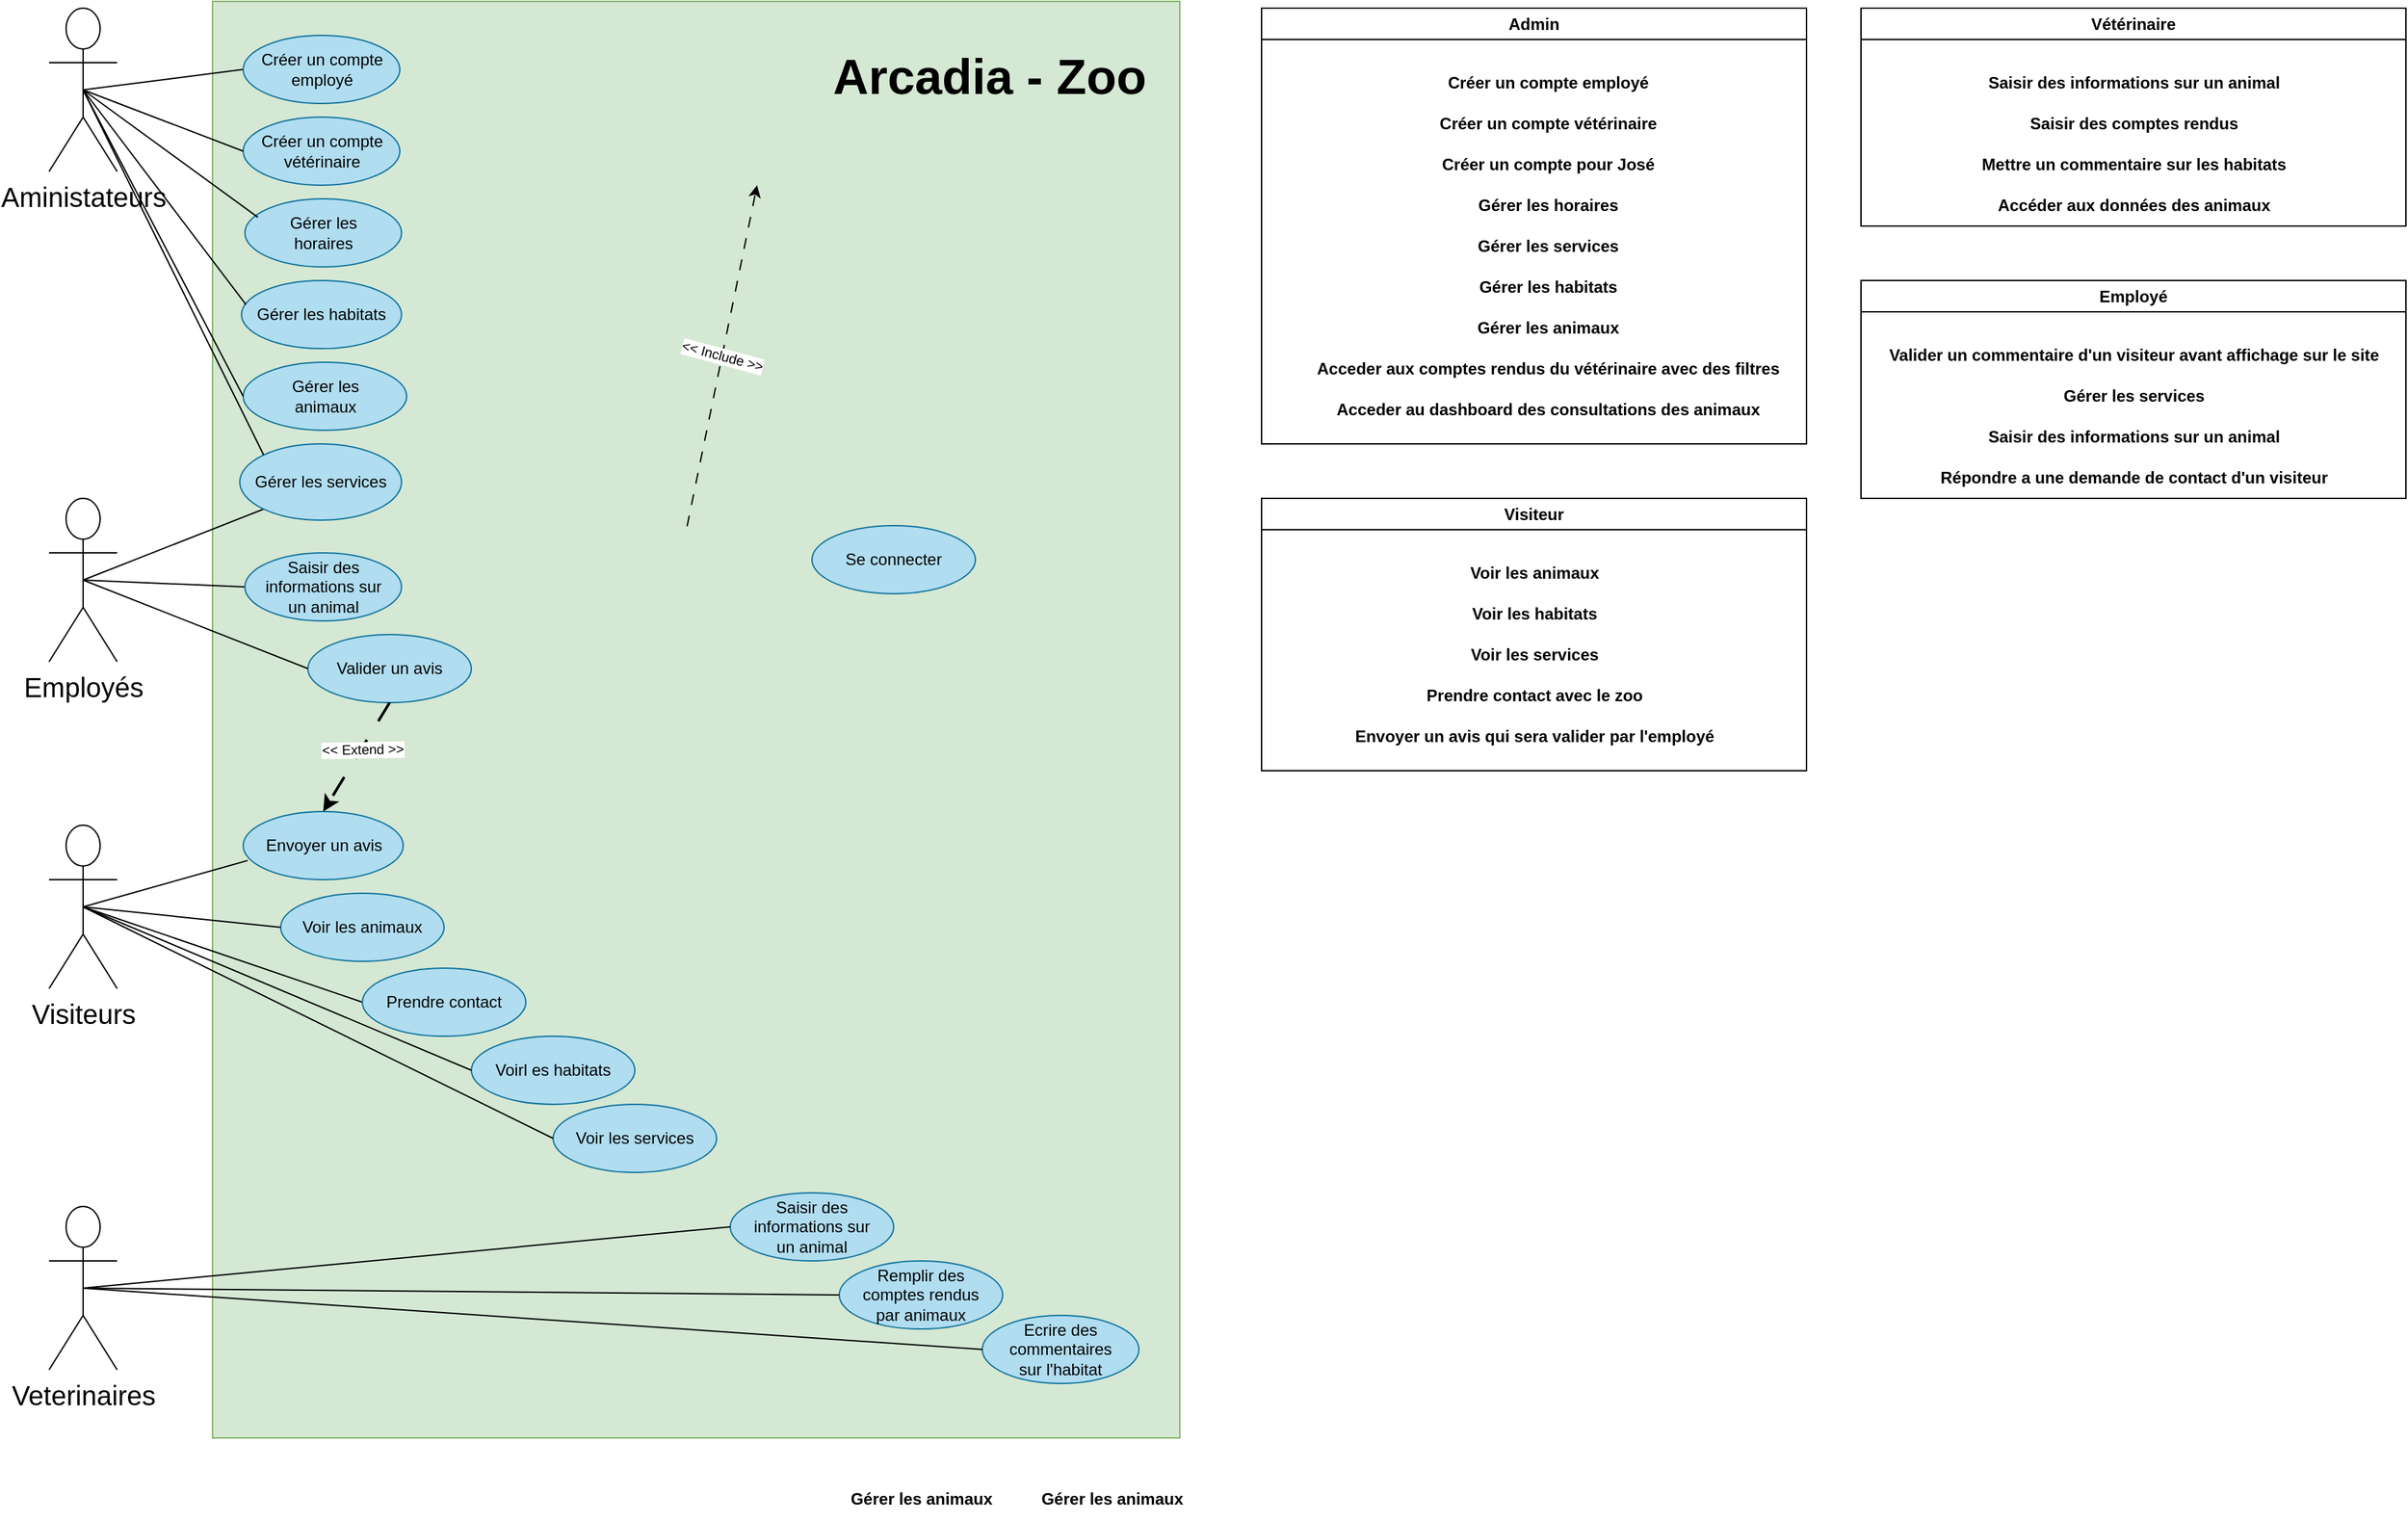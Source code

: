 <mxfile version="24.1.0" type="github">
  <diagram name="Page-1" id="oCPFAEqfmWYbWS78uVZk">
    <mxGraphModel dx="1195" dy="756" grid="1" gridSize="10" guides="1" tooltips="1" connect="1" arrows="1" fold="1" page="1" pageScale="1" pageWidth="827" pageHeight="1169" math="0" shadow="0">
      <root>
        <mxCell id="0" />
        <mxCell id="1" parent="0" />
        <mxCell id="mDXhd0gq17yFUPMk-IOI-1" value="" style="rounded=0;whiteSpace=wrap;html=1;fillColor=#d5e8d4;strokeColor=#82b366;shadow=0;glass=0;fontSize=10;" parent="1" vertex="1">
          <mxGeometry x="190" y="35" width="710" height="1055" as="geometry" />
        </mxCell>
        <mxCell id="mDXhd0gq17yFUPMk-IOI-7" value="&lt;font style=&quot;font-size: 20px;&quot;&gt;Employés&lt;/font&gt;" style="shape=umlActor;verticalLabelPosition=bottom;verticalAlign=top;html=1;outlineConnect=0;" parent="1" vertex="1">
          <mxGeometry x="70" y="400" width="50" height="120" as="geometry" />
        </mxCell>
        <mxCell id="mDXhd0gq17yFUPMk-IOI-9" value="&lt;font style=&quot;font-size: 20px;&quot;&gt;Aministateurs&lt;/font&gt;" style="shape=umlActor;verticalLabelPosition=bottom;verticalAlign=top;html=1;outlineConnect=0;" parent="1" vertex="1">
          <mxGeometry x="70" y="40" width="50" height="120" as="geometry" />
        </mxCell>
        <mxCell id="mDXhd0gq17yFUPMk-IOI-10" value="&lt;font style=&quot;font-size: 20px;&quot;&gt;Visiteurs&lt;/font&gt;" style="shape=umlActor;verticalLabelPosition=bottom;verticalAlign=top;html=1;outlineConnect=0;" parent="1" vertex="1">
          <mxGeometry x="70" y="640" width="50" height="120" as="geometry" />
        </mxCell>
        <mxCell id="mDXhd0gq17yFUPMk-IOI-13" value="&lt;font style=&quot;font-size: 36px;&quot;&gt;Arcadia - Zoo&lt;/font&gt;" style="text;strokeColor=none;fillColor=none;html=1;fontSize=24;fontStyle=1;verticalAlign=middle;align=center;rounded=0;" parent="1" vertex="1">
          <mxGeometry x="650" y="60" width="220" height="60" as="geometry" />
        </mxCell>
        <mxCell id="mDXhd0gq17yFUPMk-IOI-25" value="&lt;font style=&quot;font-size: 20px;&quot;&gt;Veterinaires&lt;/font&gt;" style="shape=umlActor;verticalLabelPosition=bottom;verticalAlign=top;html=1;outlineConnect=0;" parent="1" vertex="1">
          <mxGeometry x="70" y="920" width="50" height="120" as="geometry" />
        </mxCell>
        <mxCell id="mDXhd0gq17yFUPMk-IOI-26" value="Se connecter" style="ellipse;fillColor=#b1ddf0;strokeColor=#10739e;html=1;whiteSpace=wrap;spacingRight=0;spacingLeft=0;spacing=12;" parent="1" vertex="1">
          <mxGeometry x="630" y="420" width="120" height="50" as="geometry" />
        </mxCell>
        <mxCell id="mDXhd0gq17yFUPMk-IOI-27" value="Voirl es habitats" style="ellipse;fillColor=#b1ddf0;strokeColor=#10739e;html=1;whiteSpace=wrap;spacingRight=0;spacingLeft=0;spacing=12;" parent="1" vertex="1">
          <mxGeometry x="380" y="795" width="120" height="50" as="geometry" />
        </mxCell>
        <mxCell id="mDXhd0gq17yFUPMk-IOI-28" value="Voir les services" style="ellipse;fillColor=#b1ddf0;strokeColor=#10739e;html=1;whiteSpace=wrap;spacingRight=0;spacingLeft=0;spacing=12;" parent="1" vertex="1">
          <mxGeometry x="440" y="845" width="120" height="50" as="geometry" />
        </mxCell>
        <mxCell id="mDXhd0gq17yFUPMk-IOI-34" value="" style="endArrow=none;html=1;rounded=0;exitX=0;exitY=0.5;exitDx=0;exitDy=0;entryX=0.5;entryY=0.5;entryDx=0;entryDy=0;entryPerimeter=0;" parent="1" source="mDXhd0gq17yFUPMk-IOI-38" target="mDXhd0gq17yFUPMk-IOI-10" edge="1">
          <mxGeometry width="50" height="50" relative="1" as="geometry">
            <mxPoint x="470" y="519" as="sourcePoint" />
            <mxPoint x="562" y="280" as="targetPoint" />
          </mxGeometry>
        </mxCell>
        <mxCell id="mDXhd0gq17yFUPMk-IOI-35" value="" style="endArrow=none;html=1;rounded=0;exitX=0;exitY=0.5;exitDx=0;exitDy=0;entryX=0.5;entryY=0.5;entryDx=0;entryDy=0;entryPerimeter=0;" parent="1" source="mDXhd0gq17yFUPMk-IOI-27" target="mDXhd0gq17yFUPMk-IOI-10" edge="1">
          <mxGeometry width="50" height="50" relative="1" as="geometry">
            <mxPoint x="460" y="383" as="sourcePoint" />
            <mxPoint x="576" y="250" as="targetPoint" />
          </mxGeometry>
        </mxCell>
        <mxCell id="mDXhd0gq17yFUPMk-IOI-39" value="Envoyer un avis" style="ellipse;fillColor=#b1ddf0;strokeColor=#10739e;html=1;whiteSpace=wrap;spacingRight=0;spacingLeft=0;spacing=12;" parent="1" vertex="1">
          <mxGeometry x="212.5" y="630" width="117.5" height="50" as="geometry" />
        </mxCell>
        <mxCell id="mDXhd0gq17yFUPMk-IOI-40" value="" style="endArrow=none;html=1;rounded=0;exitX=0.028;exitY=0.719;exitDx=0;exitDy=0;exitPerimeter=0;entryX=0.5;entryY=0.5;entryDx=0;entryDy=0;entryPerimeter=0;" parent="1" source="mDXhd0gq17yFUPMk-IOI-39" target="mDXhd0gq17yFUPMk-IOI-10" edge="1">
          <mxGeometry width="50" height="50" relative="1" as="geometry">
            <mxPoint x="510" y="383" as="sourcePoint" />
            <mxPoint x="626" y="250" as="targetPoint" />
          </mxGeometry>
        </mxCell>
        <mxCell id="mDXhd0gq17yFUPMk-IOI-55" value="Saisir des informations sur un animal" style="ellipse;fillColor=#b1ddf0;strokeColor=#10739e;html=1;whiteSpace=wrap;spacingRight=0;spacingLeft=0;spacing=12;" parent="1" vertex="1">
          <mxGeometry x="570" y="910" width="120" height="50" as="geometry" />
        </mxCell>
        <mxCell id="mDXhd0gq17yFUPMk-IOI-61" value="" style="endArrow=none;html=1;rounded=0;exitX=0.5;exitY=0.5;exitDx=0;exitDy=0;entryX=0;entryY=0.5;entryDx=0;entryDy=0;exitPerimeter=0;" parent="1" source="mDXhd0gq17yFUPMk-IOI-9" target="eVSdmiCTxwM3tjhRDRQT-4" edge="1">
          <mxGeometry width="50" height="50" relative="1" as="geometry">
            <mxPoint x="1190" y="325" as="sourcePoint" />
            <mxPoint x="380" y="200" as="targetPoint" />
          </mxGeometry>
        </mxCell>
        <mxCell id="mDXhd0gq17yFUPMk-IOI-62" value="" style="endArrow=none;html=1;rounded=0;exitX=0.5;exitY=0.5;exitDx=0;exitDy=0;entryX=0;entryY=0.5;entryDx=0;entryDy=0;exitPerimeter=0;" parent="1" source="mDXhd0gq17yFUPMk-IOI-25" target="mDXhd0gq17yFUPMk-IOI-55" edge="1">
          <mxGeometry width="50" height="50" relative="1" as="geometry">
            <mxPoint x="840" y="1000" as="sourcePoint" />
            <mxPoint x="390" y="460" as="targetPoint" />
          </mxGeometry>
        </mxCell>
        <mxCell id="mDXhd0gq17yFUPMk-IOI-63" value="" style="endArrow=none;html=1;rounded=0;exitX=0.5;exitY=0.5;exitDx=0;exitDy=0;entryX=0;entryY=0.5;entryDx=0;entryDy=0;exitPerimeter=0;" parent="1" source="mDXhd0gq17yFUPMk-IOI-7" target="eVSdmiCTxwM3tjhRDRQT-22" edge="1">
          <mxGeometry width="50" height="50" relative="1" as="geometry">
            <mxPoint x="1300" y="270" as="sourcePoint" />
            <mxPoint x="390" y="800" as="targetPoint" />
          </mxGeometry>
        </mxCell>
        <mxCell id="mDXhd0gq17yFUPMk-IOI-38" value="Prendre contact" style="ellipse;fillColor=#b1ddf0;strokeColor=#10739e;html=1;whiteSpace=wrap;spacingRight=0;spacingLeft=0;spacing=12;" parent="1" vertex="1">
          <mxGeometry x="300" y="745" width="120" height="50" as="geometry" />
        </mxCell>
        <mxCell id="eVSdmiCTxwM3tjhRDRQT-2" value="Valider un avis" style="ellipse;fillColor=#b1ddf0;strokeColor=#10739e;html=1;whiteSpace=wrap;spacingRight=0;spacingLeft=0;spacing=12;" parent="1" vertex="1">
          <mxGeometry x="260" y="500" width="120" height="50" as="geometry" />
        </mxCell>
        <mxCell id="eVSdmiCTxwM3tjhRDRQT-3" value="Gérer les horaires" style="ellipse;fillColor=#b1ddf0;strokeColor=#10739e;html=1;whiteSpace=wrap;spacingRight=0;spacingLeft=0;spacing=12;" parent="1" vertex="1">
          <mxGeometry x="213.75" y="180" width="115" height="50" as="geometry" />
        </mxCell>
        <mxCell id="eVSdmiCTxwM3tjhRDRQT-4" value="Créer un compte employé" style="ellipse;fillColor=#b1ddf0;strokeColor=#10739e;html=1;whiteSpace=wrap;spacingRight=0;spacingLeft=0;spacing=12;" parent="1" vertex="1">
          <mxGeometry x="212.5" y="60" width="115" height="50" as="geometry" />
        </mxCell>
        <mxCell id="eVSdmiCTxwM3tjhRDRQT-6" value="" style="endArrow=none;html=1;rounded=0;exitX=0;exitY=0.5;exitDx=0;exitDy=0;entryX=0.5;entryY=0.5;entryDx=0;entryDy=0;entryPerimeter=0;" parent="1" source="mDXhd0gq17yFUPMk-IOI-28" target="mDXhd0gq17yFUPMk-IOI-10" edge="1">
          <mxGeometry width="50" height="50" relative="1" as="geometry">
            <mxPoint x="582.5" y="1780" as="sourcePoint" />
            <mxPoint x="377.5" y="1410" as="targetPoint" />
          </mxGeometry>
        </mxCell>
        <mxCell id="eVSdmiCTxwM3tjhRDRQT-9" value="Créer un compte vétérinaire" style="ellipse;fillColor=#b1ddf0;strokeColor=#10739e;html=1;whiteSpace=wrap;spacingRight=0;spacingLeft=0;spacing=12;" parent="1" vertex="1">
          <mxGeometry x="212.5" y="120" width="115" height="50" as="geometry" />
        </mxCell>
        <mxCell id="eVSdmiCTxwM3tjhRDRQT-17" value="" style="endArrow=classic;html=1;rounded=0;endFill=1;dashed=1;dashPattern=8 8;exitX=0.963;exitY=0.708;exitDx=0;exitDy=0;exitPerimeter=0;entryX=0.563;entryY=0.128;entryDx=0;entryDy=0;entryPerimeter=0;" parent="1" target="mDXhd0gq17yFUPMk-IOI-1" edge="1">
          <mxGeometry relative="1" as="geometry">
            <mxPoint x="538.325" y="420.5" as="sourcePoint" />
            <mxPoint x="551.677" y="355.5" as="targetPoint" />
          </mxGeometry>
        </mxCell>
        <mxCell id="eVSdmiCTxwM3tjhRDRQT-18" value="&lt;font style=&quot;font-size: 10px;&quot;&gt;&amp;lt;&amp;lt; Include&lt;/font&gt;&lt;span style=&quot;font-size: 10px;&quot;&gt;&amp;nbsp;&amp;gt;&amp;gt;&lt;/span&gt;" style="edgeLabel;resizable=0;html=1;;align=center;verticalAlign=middle;rotation=15;fontSize=10;" parent="eVSdmiCTxwM3tjhRDRQT-17" connectable="0" vertex="1">
          <mxGeometry relative="1" as="geometry" />
        </mxCell>
        <mxCell id="eVSdmiCTxwM3tjhRDRQT-22" value="Saisir des informations sur un animal" style="ellipse;fillColor=#b1ddf0;strokeColor=#10739e;html=1;whiteSpace=wrap;spacingRight=0;spacingLeft=0;spacing=12;" parent="1" vertex="1">
          <mxGeometry x="213.75" y="440" width="115" height="50" as="geometry" />
        </mxCell>
        <mxCell id="eVSdmiCTxwM3tjhRDRQT-31" value="" style="endArrow=none;html=1;rounded=0;exitX=0.5;exitY=0.5;exitDx=0;exitDy=0;exitPerimeter=0;entryX=0;entryY=1;entryDx=0;entryDy=0;" parent="1" source="mDXhd0gq17yFUPMk-IOI-7" target="eVSdmiCTxwM3tjhRDRQT-48" edge="1">
          <mxGeometry width="50" height="50" relative="1" as="geometry">
            <mxPoint x="250" y="770" as="sourcePoint" />
            <mxPoint x="385.0" y="640" as="targetPoint" />
          </mxGeometry>
        </mxCell>
        <mxCell id="eVSdmiCTxwM3tjhRDRQT-32" value="" style="endArrow=none;html=1;rounded=0;exitX=0.5;exitY=0.5;exitDx=0;exitDy=0;exitPerimeter=0;entryX=0;entryY=0.5;entryDx=0;entryDy=0;" parent="1" source="mDXhd0gq17yFUPMk-IOI-7" target="eVSdmiCTxwM3tjhRDRQT-2" edge="1">
          <mxGeometry width="50" height="50" relative="1" as="geometry">
            <mxPoint x="215" y="490" as="sourcePoint" />
            <mxPoint x="400" y="470" as="targetPoint" />
          </mxGeometry>
        </mxCell>
        <mxCell id="eVSdmiCTxwM3tjhRDRQT-33" value="" style="endArrow=none;html=1;rounded=0;exitX=0.5;exitY=0.5;exitDx=0;exitDy=0;entryX=0;entryY=0.5;entryDx=0;entryDy=0;exitPerimeter=0;" parent="1" source="mDXhd0gq17yFUPMk-IOI-9" target="eVSdmiCTxwM3tjhRDRQT-9" edge="1">
          <mxGeometry width="50" height="50" relative="1" as="geometry">
            <mxPoint x="215" y="210" as="sourcePoint" />
            <mxPoint x="390" y="210" as="targetPoint" />
          </mxGeometry>
        </mxCell>
        <mxCell id="eVSdmiCTxwM3tjhRDRQT-34" value="" style="endArrow=none;html=1;rounded=0;exitX=0.5;exitY=0.5;exitDx=0;exitDy=0;entryX=0.083;entryY=0.271;entryDx=0;entryDy=0;exitPerimeter=0;entryPerimeter=0;" parent="1" source="mDXhd0gq17yFUPMk-IOI-9" target="eVSdmiCTxwM3tjhRDRQT-3" edge="1">
          <mxGeometry width="50" height="50" relative="1" as="geometry">
            <mxPoint x="225" y="220" as="sourcePoint" />
            <mxPoint x="400" y="220" as="targetPoint" />
          </mxGeometry>
        </mxCell>
        <mxCell id="eVSdmiCTxwM3tjhRDRQT-36" value="Gérer les habitats" style="ellipse;fillColor=#b1ddf0;strokeColor=#10739e;html=1;whiteSpace=wrap;spacingRight=0;spacingLeft=0;spacing=12;" parent="1" vertex="1">
          <mxGeometry x="211.25" y="240" width="117.5" height="50" as="geometry" />
        </mxCell>
        <mxCell id="eVSdmiCTxwM3tjhRDRQT-38" value="Gérer les animaux" style="ellipse;fillColor=#b1ddf0;strokeColor=#10739e;html=1;whiteSpace=wrap;spacingRight=0;spacingLeft=0;spacing=12;" parent="1" vertex="1">
          <mxGeometry x="212.5" y="300" width="120" height="50" as="geometry" />
        </mxCell>
        <mxCell id="eVSdmiCTxwM3tjhRDRQT-39" value="" style="endArrow=none;html=1;rounded=0;exitX=0.5;exitY=0.5;exitDx=0;exitDy=0;entryX=0.028;entryY=0.354;entryDx=0;entryDy=0;exitPerimeter=0;entryPerimeter=0;" parent="1" source="mDXhd0gq17yFUPMk-IOI-9" target="eVSdmiCTxwM3tjhRDRQT-36" edge="1">
          <mxGeometry width="50" height="50" relative="1" as="geometry">
            <mxPoint x="215" y="210" as="sourcePoint" />
            <mxPoint x="420" y="222" as="targetPoint" />
          </mxGeometry>
        </mxCell>
        <mxCell id="eVSdmiCTxwM3tjhRDRQT-40" value="" style="endArrow=none;html=1;rounded=0;exitX=0.5;exitY=0.5;exitDx=0;exitDy=0;entryX=0;entryY=0.5;entryDx=0;entryDy=0;exitPerimeter=0;" parent="1" source="mDXhd0gq17yFUPMk-IOI-9" target="eVSdmiCTxwM3tjhRDRQT-38" edge="1">
          <mxGeometry width="50" height="50" relative="1" as="geometry">
            <mxPoint x="225" y="220" as="sourcePoint" />
            <mxPoint x="430" y="232" as="targetPoint" />
          </mxGeometry>
        </mxCell>
        <mxCell id="eVSdmiCTxwM3tjhRDRQT-46" value="" style="endArrow=classic;html=1;rounded=0;endFill=1;dashed=1;dashPattern=8 8;exitX=0.5;exitY=1;exitDx=0;exitDy=0;entryX=0.5;entryY=0;entryDx=0;entryDy=0;strokeWidth=2;strokeColor=#000000;" parent="1" source="eVSdmiCTxwM3tjhRDRQT-2" target="mDXhd0gq17yFUPMk-IOI-39" edge="1">
          <mxGeometry relative="1" as="geometry">
            <mxPoint x="910.0" y="1421.86" as="sourcePoint" />
            <mxPoint x="1136.575" y="1168.999" as="targetPoint" />
            <Array as="points" />
          </mxGeometry>
        </mxCell>
        <mxCell id="eVSdmiCTxwM3tjhRDRQT-47" value="&lt;font style=&quot;font-size: 10px;&quot;&gt;&amp;lt;&amp;lt; Extend &amp;gt;&amp;gt;&lt;/font&gt;" style="edgeLabel;resizable=0;html=1;;align=center;verticalAlign=middle;rotation=-1;fontSize=10;" parent="eVSdmiCTxwM3tjhRDRQT-46" connectable="0" vertex="1">
          <mxGeometry relative="1" as="geometry">
            <mxPoint x="4" y="-6" as="offset" />
          </mxGeometry>
        </mxCell>
        <mxCell id="eVSdmiCTxwM3tjhRDRQT-48" value="Gérer les services" style="ellipse;fillColor=#b1ddf0;strokeColor=#10739e;html=1;whiteSpace=wrap;spacingRight=0;spacingLeft=0;spacing=12;" parent="1" vertex="1">
          <mxGeometry x="210" y="360" width="118.75" height="56" as="geometry" />
        </mxCell>
        <mxCell id="eVSdmiCTxwM3tjhRDRQT-49" value="" style="endArrow=none;html=1;rounded=0;exitX=0.5;exitY=0.5;exitDx=0;exitDy=0;entryX=0;entryY=0;entryDx=0;entryDy=0;exitPerimeter=0;" parent="1" source="mDXhd0gq17yFUPMk-IOI-9" target="eVSdmiCTxwM3tjhRDRQT-48" edge="1">
          <mxGeometry width="50" height="50" relative="1" as="geometry">
            <mxPoint x="200" y="270" as="sourcePoint" />
            <mxPoint x="385" y="480" as="targetPoint" />
          </mxGeometry>
        </mxCell>
        <mxCell id="eVSdmiCTxwM3tjhRDRQT-55" value="Remplir des comptes rendus par animaux" style="ellipse;fillColor=#b1ddf0;strokeColor=#10739e;html=1;whiteSpace=wrap;spacingRight=0;spacingLeft=0;spacing=12;" parent="1" vertex="1">
          <mxGeometry x="650" y="960" width="120" height="50" as="geometry" />
        </mxCell>
        <mxCell id="eVSdmiCTxwM3tjhRDRQT-56" value="Ecrire des commentaires sur l&amp;#39;habitat" style="ellipse;fillColor=#b1ddf0;strokeColor=#10739e;html=1;whiteSpace=wrap;spacingRight=0;spacingLeft=0;spacing=12;" parent="1" vertex="1">
          <mxGeometry x="755" y="1000" width="115" height="50" as="geometry" />
        </mxCell>
        <mxCell id="eVSdmiCTxwM3tjhRDRQT-57" value="" style="endArrow=none;html=1;rounded=0;exitX=0.5;exitY=0.5;exitDx=0;exitDy=0;entryX=0;entryY=0.5;entryDx=0;entryDy=0;exitPerimeter=0;" parent="1" source="mDXhd0gq17yFUPMk-IOI-25" target="eVSdmiCTxwM3tjhRDRQT-55" edge="1">
          <mxGeometry width="50" height="50" relative="1" as="geometry">
            <mxPoint x="760" y="1290" as="sourcePoint" />
            <mxPoint x="1395" y="1140" as="targetPoint" />
          </mxGeometry>
        </mxCell>
        <mxCell id="eVSdmiCTxwM3tjhRDRQT-58" value="" style="endArrow=none;html=1;rounded=0;exitX=0.5;exitY=0.5;exitDx=0;exitDy=0;entryX=0;entryY=0.5;entryDx=0;entryDy=0;exitPerimeter=0;" parent="1" source="mDXhd0gq17yFUPMk-IOI-25" target="eVSdmiCTxwM3tjhRDRQT-56" edge="1">
          <mxGeometry width="50" height="50" relative="1" as="geometry">
            <mxPoint x="750" y="1400" as="sourcePoint" />
            <mxPoint x="1385" y="1250" as="targetPoint" />
          </mxGeometry>
        </mxCell>
        <mxCell id="eVSdmiCTxwM3tjhRDRQT-64" value="Voir les animaux" style="ellipse;fillColor=#b1ddf0;strokeColor=#10739e;html=1;whiteSpace=wrap;spacingRight=0;spacingLeft=0;spacing=12;" parent="1" vertex="1">
          <mxGeometry x="240" y="690" width="120" height="50" as="geometry" />
        </mxCell>
        <mxCell id="XN0v3gJz0Hpq_Vf9HfFB-1" value="" style="endArrow=none;html=1;rounded=0;exitX=0;exitY=0.5;exitDx=0;exitDy=0;entryX=0.5;entryY=0.5;entryDx=0;entryDy=0;entryPerimeter=0;" edge="1" parent="1" source="eVSdmiCTxwM3tjhRDRQT-64" target="mDXhd0gq17yFUPMk-IOI-10">
          <mxGeometry width="50" height="50" relative="1" as="geometry">
            <mxPoint x="565" y="1160" as="sourcePoint" />
            <mxPoint x="450" y="690" as="targetPoint" />
          </mxGeometry>
        </mxCell>
        <mxCell id="XN0v3gJz0Hpq_Vf9HfFB-2" value="Visiteur" style="swimlane;whiteSpace=wrap;html=1;" vertex="1" parent="1">
          <mxGeometry x="960" y="400" width="400" height="200" as="geometry" />
        </mxCell>
        <mxCell id="XN0v3gJz0Hpq_Vf9HfFB-26" value="Voir les animaux" style="text;html=1;align=center;verticalAlign=middle;resizable=0;points=[];autosize=1;strokeColor=none;fillColor=none;fontStyle=1" vertex="1" parent="XN0v3gJz0Hpq_Vf9HfFB-2">
          <mxGeometry x="145" y="40" width="110" height="30" as="geometry" />
        </mxCell>
        <mxCell id="XN0v3gJz0Hpq_Vf9HfFB-24" value="Voir les habitats" style="text;html=1;align=center;verticalAlign=middle;resizable=0;points=[];autosize=1;strokeColor=none;fillColor=none;fontStyle=1" vertex="1" parent="XN0v3gJz0Hpq_Vf9HfFB-2">
          <mxGeometry x="145" y="70" width="110" height="30" as="geometry" />
        </mxCell>
        <mxCell id="XN0v3gJz0Hpq_Vf9HfFB-35" value="Voir les services" style="text;html=1;align=center;verticalAlign=middle;resizable=0;points=[];autosize=1;strokeColor=none;fillColor=none;fontStyle=1" vertex="1" parent="XN0v3gJz0Hpq_Vf9HfFB-2">
          <mxGeometry x="145" y="100" width="110" height="30" as="geometry" />
        </mxCell>
        <mxCell id="XN0v3gJz0Hpq_Vf9HfFB-34" value="Prendre contact avec le zoo" style="text;html=1;align=center;verticalAlign=middle;resizable=0;points=[];autosize=1;strokeColor=none;fillColor=none;fontStyle=1" vertex="1" parent="XN0v3gJz0Hpq_Vf9HfFB-2">
          <mxGeometry x="115" y="130" width="170" height="30" as="geometry" />
        </mxCell>
        <mxCell id="XN0v3gJz0Hpq_Vf9HfFB-38" value="Envoyer un avis qui sera valider par l&#39;employé" style="text;html=1;align=center;verticalAlign=middle;resizable=0;points=[];autosize=1;strokeColor=none;fillColor=none;fontStyle=1" vertex="1" parent="XN0v3gJz0Hpq_Vf9HfFB-2">
          <mxGeometry x="65" y="160" width="270" height="30" as="geometry" />
        </mxCell>
        <mxCell id="XN0v3gJz0Hpq_Vf9HfFB-3" value="Admin" style="swimlane;whiteSpace=wrap;html=1;" vertex="1" parent="1">
          <mxGeometry x="960" y="40" width="400" height="320" as="geometry" />
        </mxCell>
        <mxCell id="XN0v3gJz0Hpq_Vf9HfFB-10" value="Créer un compte vétérinaire" style="text;html=1;align=center;verticalAlign=middle;resizable=0;points=[];autosize=1;strokeColor=none;fillColor=none;fontStyle=1" vertex="1" parent="XN0v3gJz0Hpq_Vf9HfFB-3">
          <mxGeometry x="125" y="70" width="170" height="30" as="geometry" />
        </mxCell>
        <mxCell id="XN0v3gJz0Hpq_Vf9HfFB-9" value="Créer un compte employé" style="text;html=1;align=center;verticalAlign=middle;resizable=0;points=[];autosize=1;strokeColor=none;fillColor=none;fontStyle=1" vertex="1" parent="XN0v3gJz0Hpq_Vf9HfFB-3">
          <mxGeometry x="130" y="40" width="160" height="30" as="geometry" />
        </mxCell>
        <mxCell id="XN0v3gJz0Hpq_Vf9HfFB-11" value="Gérer les services" style="text;html=1;align=center;verticalAlign=middle;resizable=0;points=[];autosize=1;strokeColor=none;fillColor=none;fontStyle=1" vertex="1" parent="XN0v3gJz0Hpq_Vf9HfFB-3">
          <mxGeometry x="150" y="160" width="120" height="30" as="geometry" />
        </mxCell>
        <mxCell id="XN0v3gJz0Hpq_Vf9HfFB-14" value="Gérer les animaux" style="text;html=1;align=center;verticalAlign=middle;resizable=0;points=[];autosize=1;strokeColor=none;fillColor=none;fontStyle=1" vertex="1" parent="XN0v3gJz0Hpq_Vf9HfFB-3">
          <mxGeometry x="150" y="220" width="120" height="30" as="geometry" />
        </mxCell>
        <mxCell id="XN0v3gJz0Hpq_Vf9HfFB-13" value="Gérer les habitats" style="text;html=1;align=center;verticalAlign=middle;resizable=0;points=[];autosize=1;strokeColor=none;fillColor=none;fontStyle=1" vertex="1" parent="XN0v3gJz0Hpq_Vf9HfFB-3">
          <mxGeometry x="150" y="190" width="120" height="30" as="geometry" />
        </mxCell>
        <mxCell id="XN0v3gJz0Hpq_Vf9HfFB-12" value="Gérer les horaires" style="text;html=1;align=center;verticalAlign=middle;resizable=0;points=[];autosize=1;strokeColor=none;fillColor=none;fontStyle=1" vertex="1" parent="XN0v3gJz0Hpq_Vf9HfFB-3">
          <mxGeometry x="150" y="130" width="120" height="30" as="geometry" />
        </mxCell>
        <mxCell id="XN0v3gJz0Hpq_Vf9HfFB-16" value="Acceder au dashboard des consultations des animaux" style="text;html=1;align=center;verticalAlign=middle;resizable=0;points=[];autosize=1;strokeColor=none;fillColor=none;fontStyle=1" vertex="1" parent="XN0v3gJz0Hpq_Vf9HfFB-3">
          <mxGeometry x="55" y="280" width="310" height="30" as="geometry" />
        </mxCell>
        <mxCell id="XN0v3gJz0Hpq_Vf9HfFB-15" value="Acceder aux comptes rendus du vétérinaire avec des filtres" style="text;html=1;align=center;verticalAlign=middle;resizable=0;points=[];autosize=1;strokeColor=none;fillColor=none;fontStyle=1" vertex="1" parent="XN0v3gJz0Hpq_Vf9HfFB-3">
          <mxGeometry x="40" y="250" width="340" height="30" as="geometry" />
        </mxCell>
        <mxCell id="XN0v3gJz0Hpq_Vf9HfFB-18" value="Créer un compte pour José" style="text;html=1;align=center;verticalAlign=middle;resizable=0;points=[];autosize=1;strokeColor=none;fillColor=none;fontStyle=1" vertex="1" parent="XN0v3gJz0Hpq_Vf9HfFB-3">
          <mxGeometry x="125" y="100" width="170" height="30" as="geometry" />
        </mxCell>
        <mxCell id="XN0v3gJz0Hpq_Vf9HfFB-5" value="Employé" style="swimlane;whiteSpace=wrap;html=1;" vertex="1" parent="1">
          <mxGeometry x="1400" y="240" width="400" height="160" as="geometry" />
        </mxCell>
        <mxCell id="XN0v3gJz0Hpq_Vf9HfFB-22" value="Valider un commentaire d&#39;un visiteur avant affichage sur le site" style="text;html=1;align=center;verticalAlign=middle;resizable=0;points=[];autosize=1;strokeColor=none;fillColor=none;fontStyle=1" vertex="1" parent="XN0v3gJz0Hpq_Vf9HfFB-5">
          <mxGeometry x="20" y="40" width="360" height="30" as="geometry" />
        </mxCell>
        <mxCell id="XN0v3gJz0Hpq_Vf9HfFB-21" value="Gérer les services" style="text;html=1;align=center;verticalAlign=middle;resizable=0;points=[];autosize=1;strokeColor=none;fillColor=none;fontStyle=1" vertex="1" parent="XN0v3gJz0Hpq_Vf9HfFB-5">
          <mxGeometry x="140" y="70" width="120" height="30" as="geometry" />
        </mxCell>
        <mxCell id="XN0v3gJz0Hpq_Vf9HfFB-20" value="Saisir des informations sur un animal" style="text;html=1;align=center;verticalAlign=middle;resizable=0;points=[];autosize=1;strokeColor=none;fillColor=none;fontStyle=1" vertex="1" parent="XN0v3gJz0Hpq_Vf9HfFB-5">
          <mxGeometry x="90" y="100" width="220" height="30" as="geometry" />
        </mxCell>
        <mxCell id="XN0v3gJz0Hpq_Vf9HfFB-32" value="Répondre a une demande de contact d&#39;un visiteur" style="text;html=1;align=center;verticalAlign=middle;resizable=0;points=[];autosize=1;strokeColor=none;fillColor=none;fontStyle=1" vertex="1" parent="XN0v3gJz0Hpq_Vf9HfFB-5">
          <mxGeometry x="55" y="130" width="290" height="30" as="geometry" />
        </mxCell>
        <mxCell id="XN0v3gJz0Hpq_Vf9HfFB-6" value="Vétérinaire" style="swimlane;whiteSpace=wrap;html=1;" vertex="1" parent="1">
          <mxGeometry x="1400" y="40" width="400" height="160" as="geometry" />
        </mxCell>
        <mxCell id="XN0v3gJz0Hpq_Vf9HfFB-17" value="Saisir des informations sur un animal" style="text;html=1;align=center;verticalAlign=middle;resizable=0;points=[];autosize=1;strokeColor=none;fillColor=none;fontStyle=1" vertex="1" parent="XN0v3gJz0Hpq_Vf9HfFB-6">
          <mxGeometry x="90" y="40" width="220" height="30" as="geometry" />
        </mxCell>
        <mxCell id="XN0v3gJz0Hpq_Vf9HfFB-29" value="Mettre un commentaire sur les habitats" style="text;html=1;align=center;verticalAlign=middle;resizable=0;points=[];autosize=1;strokeColor=none;fillColor=none;fontStyle=1" vertex="1" parent="XN0v3gJz0Hpq_Vf9HfFB-6">
          <mxGeometry x="85" y="100" width="230" height="30" as="geometry" />
        </mxCell>
        <mxCell id="XN0v3gJz0Hpq_Vf9HfFB-28" value="Saisir des comptes rendus" style="text;html=1;align=center;verticalAlign=middle;resizable=0;points=[];autosize=1;strokeColor=none;fillColor=none;fontStyle=1" vertex="1" parent="XN0v3gJz0Hpq_Vf9HfFB-6">
          <mxGeometry x="120" y="70" width="160" height="30" as="geometry" />
        </mxCell>
        <mxCell id="XN0v3gJz0Hpq_Vf9HfFB-33" value="Accéder aux données des animaux" style="text;html=1;align=center;verticalAlign=middle;resizable=0;points=[];autosize=1;strokeColor=none;fillColor=none;fontStyle=1" vertex="1" parent="XN0v3gJz0Hpq_Vf9HfFB-6">
          <mxGeometry x="95" y="130" width="210" height="30" as="geometry" />
        </mxCell>
        <mxCell id="XN0v3gJz0Hpq_Vf9HfFB-25" value="Gérer les animaux" style="text;html=1;align=center;verticalAlign=middle;resizable=0;points=[];autosize=1;strokeColor=none;fillColor=none;fontStyle=1" vertex="1" parent="1">
          <mxGeometry x="790" y="1120" width="120" height="30" as="geometry" />
        </mxCell>
        <mxCell id="XN0v3gJz0Hpq_Vf9HfFB-36" value="Gérer les animaux" style="text;html=1;align=center;verticalAlign=middle;resizable=0;points=[];autosize=1;strokeColor=none;fillColor=none;fontStyle=1" vertex="1" parent="1">
          <mxGeometry x="650" y="1120" width="120" height="30" as="geometry" />
        </mxCell>
      </root>
    </mxGraphModel>
  </diagram>
</mxfile>
